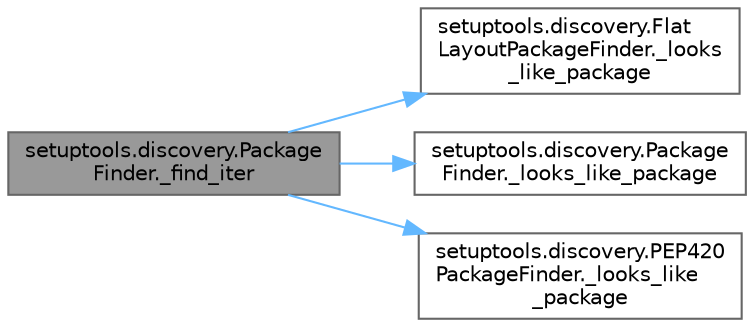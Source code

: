 digraph "setuptools.discovery.PackageFinder._find_iter"
{
 // LATEX_PDF_SIZE
  bgcolor="transparent";
  edge [fontname=Helvetica,fontsize=10,labelfontname=Helvetica,labelfontsize=10];
  node [fontname=Helvetica,fontsize=10,shape=box,height=0.2,width=0.4];
  rankdir="LR";
  Node1 [id="Node000001",label="setuptools.discovery.Package\lFinder._find_iter",height=0.2,width=0.4,color="gray40", fillcolor="grey60", style="filled", fontcolor="black",tooltip=" "];
  Node1 -> Node2 [id="edge1_Node000001_Node000002",color="steelblue1",style="solid",tooltip=" "];
  Node2 [id="Node000002",label="setuptools.discovery.Flat\lLayoutPackageFinder._looks\l_like_package",height=0.2,width=0.4,color="grey40", fillcolor="white", style="filled",URL="$classsetuptools_1_1discovery_1_1_flat_layout_package_finder.html#a22fbc40de43e8b59037a563173348b19",tooltip=" "];
  Node1 -> Node3 [id="edge2_Node000001_Node000003",color="steelblue1",style="solid",tooltip=" "];
  Node3 [id="Node000003",label="setuptools.discovery.Package\lFinder._looks_like_package",height=0.2,width=0.4,color="grey40", fillcolor="white", style="filled",URL="$classsetuptools_1_1discovery_1_1_package_finder.html#a605893a277bc4fa129b5396aeca88108",tooltip=" "];
  Node1 -> Node4 [id="edge3_Node000001_Node000004",color="steelblue1",style="solid",tooltip=" "];
  Node4 [id="Node000004",label="setuptools.discovery.PEP420\lPackageFinder._looks_like\l_package",height=0.2,width=0.4,color="grey40", fillcolor="white", style="filled",URL="$classsetuptools_1_1discovery_1_1_p_e_p420_package_finder.html#ad9e1c0594eb9754def87d69d9c9ad859",tooltip=" "];
}
